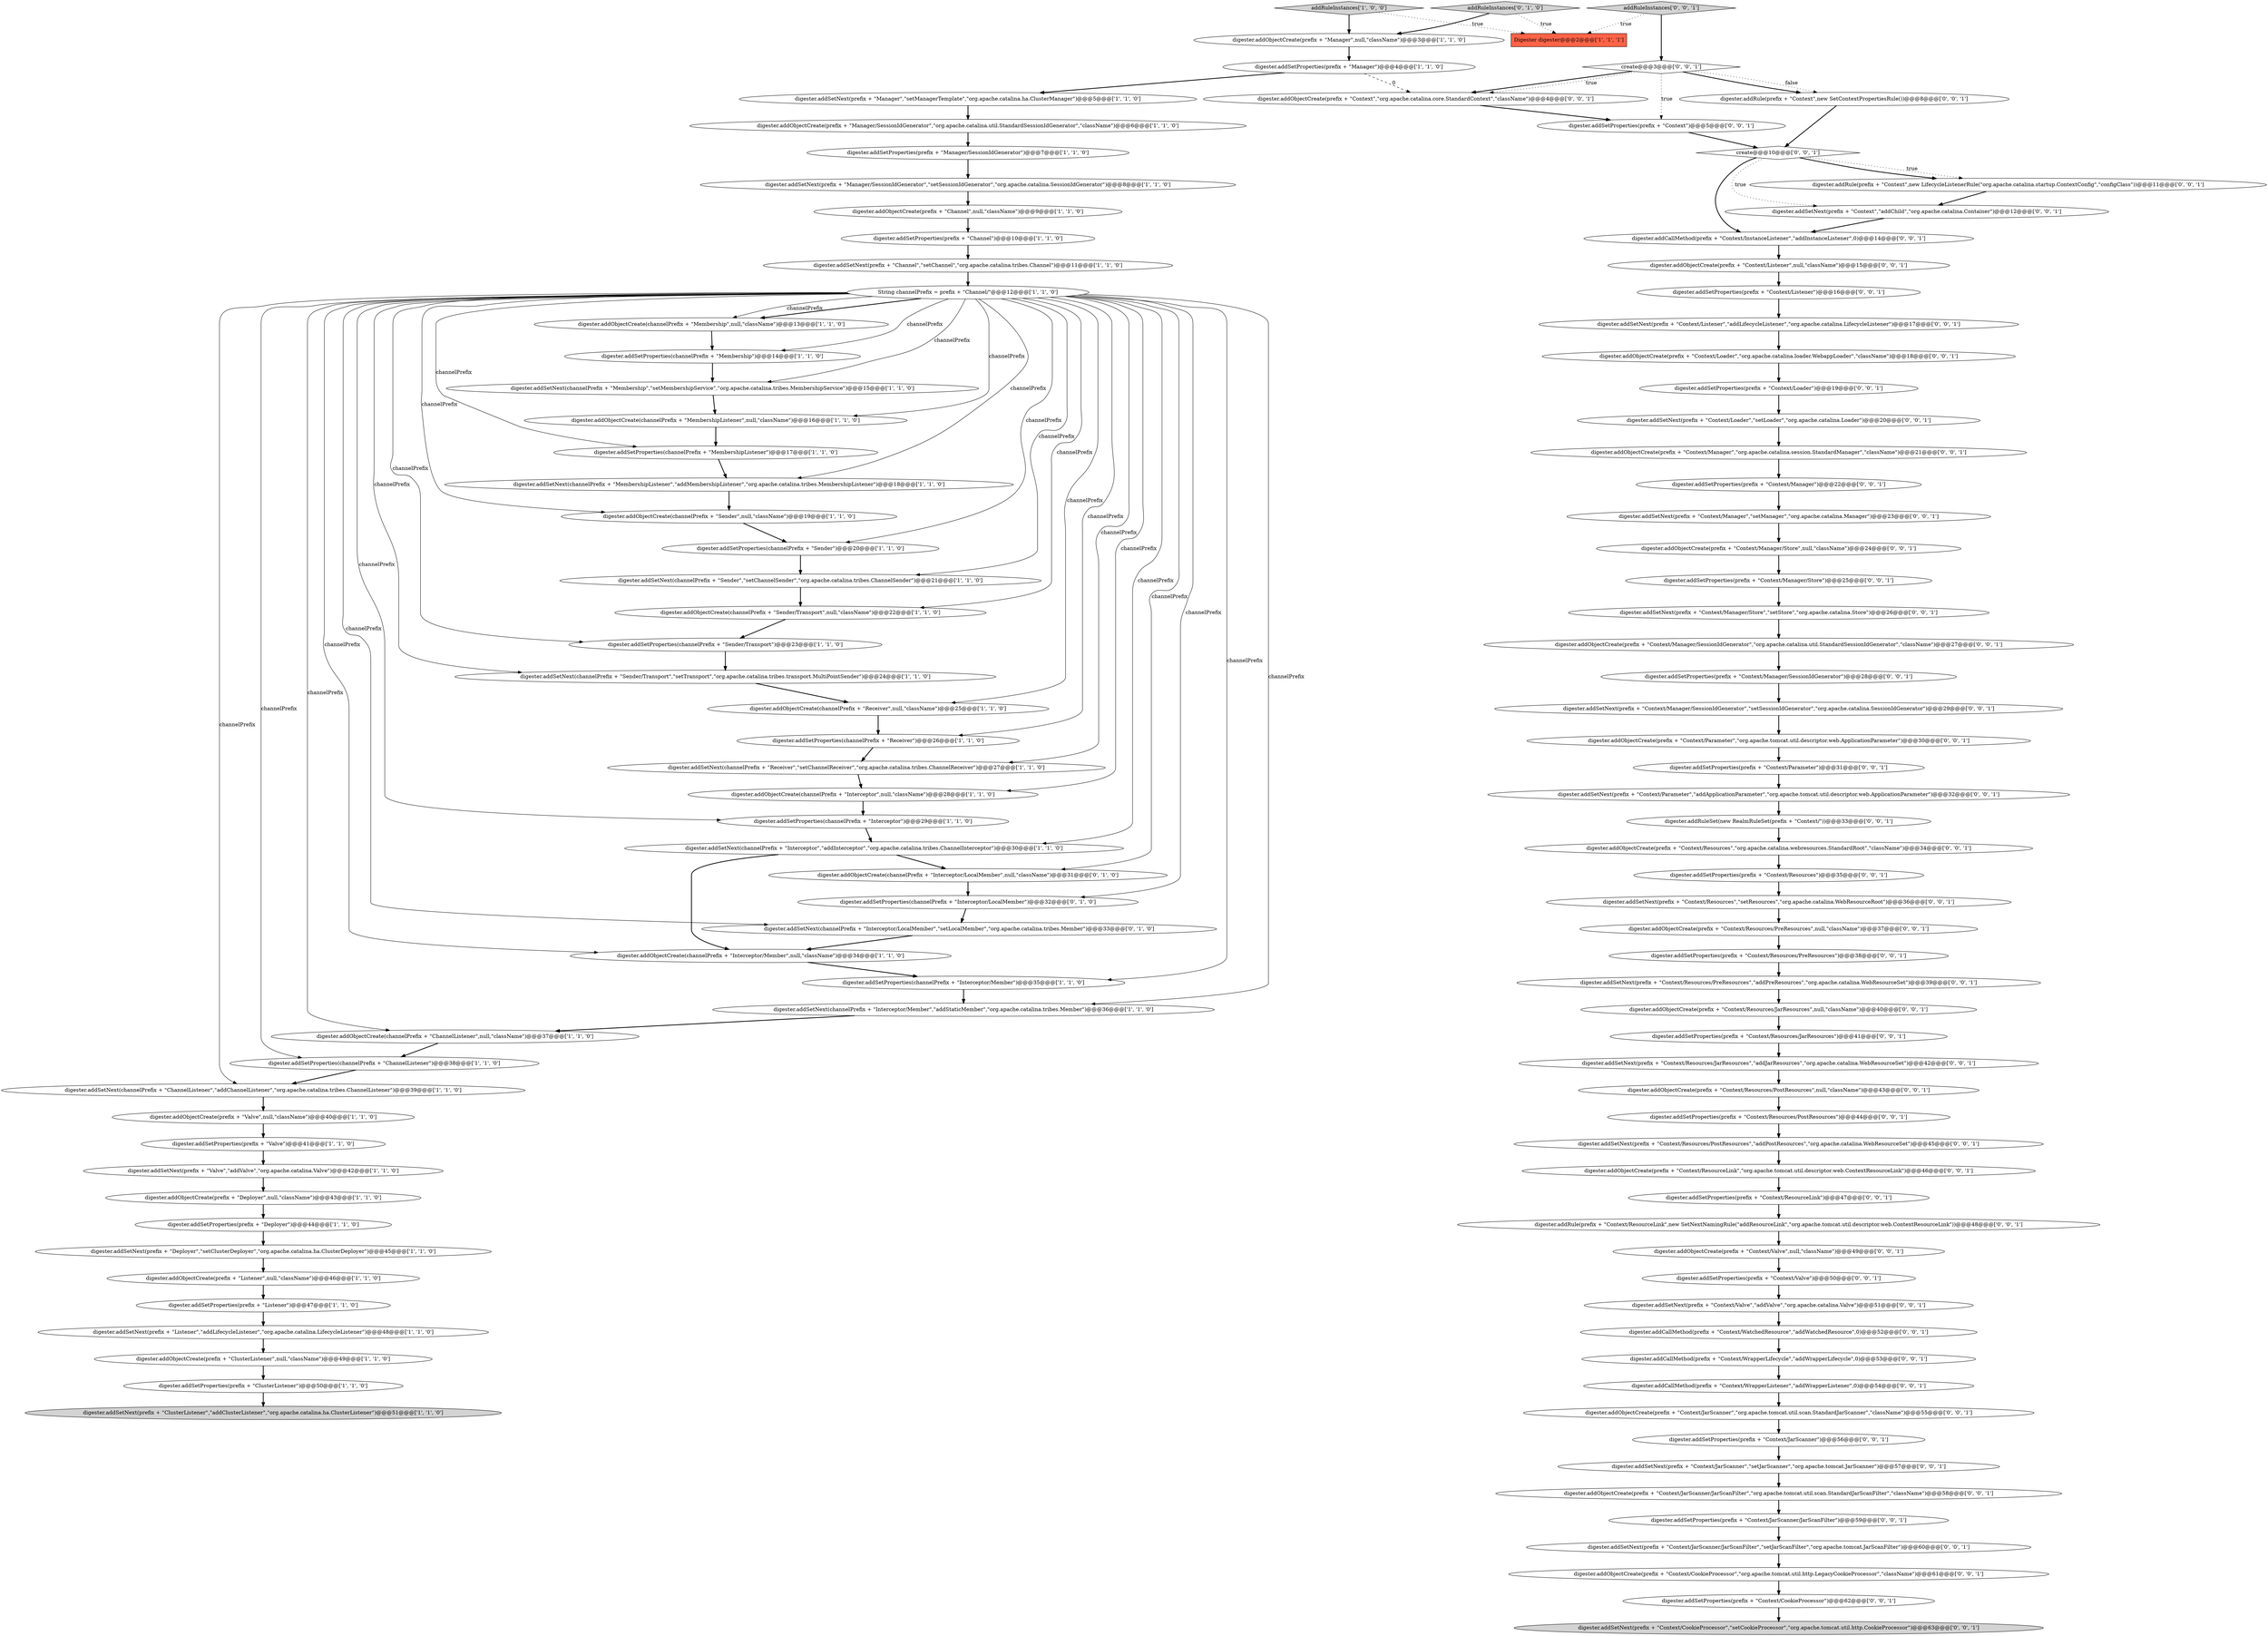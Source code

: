 digraph {
74 [style = filled, label = "digester.addSetProperties(prefix + \"Context/Parameter\")@@@31@@@['0', '0', '1']", fillcolor = white, shape = ellipse image = "AAA0AAABBB3BBB"];
46 [style = filled, label = "digester.addSetNext(channelPrefix + \"Interceptor/Member\",\"addStaticMember\",\"org.apache.catalina.tribes.Member\")@@@36@@@['1', '1', '0']", fillcolor = white, shape = ellipse image = "AAA0AAABBB1BBB"];
50 [style = filled, label = "addRuleInstances['0', '1', '0']", fillcolor = lightgray, shape = diamond image = "AAA0AAABBB2BBB"];
94 [style = filled, label = "digester.addSetProperties(prefix + \"Context/Loader\")@@@19@@@['0', '0', '1']", fillcolor = white, shape = ellipse image = "AAA0AAABBB3BBB"];
65 [style = filled, label = "digester.addObjectCreate(prefix + \"Context/Manager\",\"org.apache.catalina.session.StandardManager\",\"className\")@@@21@@@['0', '0', '1']", fillcolor = white, shape = ellipse image = "AAA0AAABBB3BBB"];
9 [style = filled, label = "digester.addSetNext(channelPrefix + \"Sender/Transport\",\"setTransport\",\"org.apache.catalina.tribes.transport.MultiPointSender\")@@@24@@@['1', '1', '0']", fillcolor = white, shape = ellipse image = "AAA0AAABBB1BBB"];
105 [style = filled, label = "digester.addCallMethod(prefix + \"Context/WatchedResource\",\"addWatchedResource\",0)@@@52@@@['0', '0', '1']", fillcolor = white, shape = ellipse image = "AAA0AAABBB3BBB"];
45 [style = filled, label = "digester.addObjectCreate(channelPrefix + \"Sender/Transport\",null,\"className\")@@@22@@@['1', '1', '0']", fillcolor = white, shape = ellipse image = "AAA0AAABBB1BBB"];
91 [style = filled, label = "digester.addSetNext(prefix + \"Context/Valve\",\"addValve\",\"org.apache.catalina.Valve\")@@@51@@@['0', '0', '1']", fillcolor = white, shape = ellipse image = "AAA0AAABBB3BBB"];
69 [style = filled, label = "digester.addSetProperties(prefix + \"Context/Manager/Store\")@@@25@@@['0', '0', '1']", fillcolor = white, shape = ellipse image = "AAA0AAABBB3BBB"];
98 [style = filled, label = "digester.addObjectCreate(prefix + \"Context/Listener\",null,\"className\")@@@15@@@['0', '0', '1']", fillcolor = white, shape = ellipse image = "AAA0AAABBB3BBB"];
101 [style = filled, label = "digester.addSetNext(prefix + \"Context/JarScanner\",\"setJarScanner\",\"org.apache.tomcat.JarScanner\")@@@57@@@['0', '0', '1']", fillcolor = white, shape = ellipse image = "AAA0AAABBB3BBB"];
68 [style = filled, label = "digester.addSetProperties(prefix + \"Context/Manager\")@@@22@@@['0', '0', '1']", fillcolor = white, shape = ellipse image = "AAA0AAABBB3BBB"];
42 [style = filled, label = "digester.addSetProperties(channelPrefix + \"Interceptor\")@@@29@@@['1', '1', '0']", fillcolor = white, shape = ellipse image = "AAA0AAABBB1BBB"];
61 [style = filled, label = "digester.addObjectCreate(prefix + \"Context/Resources\",\"org.apache.catalina.webresources.StandardRoot\",\"className\")@@@34@@@['0', '0', '1']", fillcolor = white, shape = ellipse image = "AAA0AAABBB3BBB"];
70 [style = filled, label = "digester.addSetNext(prefix + \"Context/Loader\",\"setLoader\",\"org.apache.catalina.Loader\")@@@20@@@['0', '0', '1']", fillcolor = white, shape = ellipse image = "AAA0AAABBB3BBB"];
55 [style = filled, label = "digester.addObjectCreate(prefix + \"Context/Valve\",null,\"className\")@@@49@@@['0', '0', '1']", fillcolor = white, shape = ellipse image = "AAA0AAABBB3BBB"];
67 [style = filled, label = "digester.addCallMethod(prefix + \"Context/InstanceListener\",\"addInstanceListener\",0)@@@14@@@['0', '0', '1']", fillcolor = white, shape = ellipse image = "AAA0AAABBB3BBB"];
35 [style = filled, label = "digester.addObjectCreate(prefix + \"ClusterListener\",null,\"className\")@@@49@@@['1', '1', '0']", fillcolor = white, shape = ellipse image = "AAA0AAABBB1BBB"];
54 [style = filled, label = "digester.addSetNext(prefix + \"Context/JarScanner/JarScanFilter\",\"setJarScanFilter\",\"org.apache.tomcat.JarScanFilter\")@@@60@@@['0', '0', '1']", fillcolor = white, shape = ellipse image = "AAA0AAABBB3BBB"];
40 [style = filled, label = "digester.addObjectCreate(prefix + \"Deployer\",null,\"className\")@@@43@@@['1', '1', '0']", fillcolor = white, shape = ellipse image = "AAA0AAABBB1BBB"];
32 [style = filled, label = "digester.addSetNext(channelPrefix + \"MembershipListener\",\"addMembershipListener\",\"org.apache.catalina.tribes.MembershipListener\")@@@18@@@['1', '1', '0']", fillcolor = white, shape = ellipse image = "AAA0AAABBB1BBB"];
52 [style = filled, label = "digester.addSetNext(prefix + \"Context/Manager\",\"setManager\",\"org.apache.catalina.Manager\")@@@23@@@['0', '0', '1']", fillcolor = white, shape = ellipse image = "AAA0AAABBB3BBB"];
37 [style = filled, label = "Digester digester@@@2@@@['1', '1', '1']", fillcolor = tomato, shape = box image = "AAA0AAABBB1BBB"];
60 [style = filled, label = "digester.addObjectCreate(prefix + \"Context/Parameter\",\"org.apache.tomcat.util.descriptor.web.ApplicationParameter\")@@@30@@@['0', '0', '1']", fillcolor = white, shape = ellipse image = "AAA0AAABBB3BBB"];
23 [style = filled, label = "digester.addSetNext(channelPrefix + \"Receiver\",\"setChannelReceiver\",\"org.apache.catalina.tribes.ChannelReceiver\")@@@27@@@['1', '1', '0']", fillcolor = white, shape = ellipse image = "AAA0AAABBB1BBB"];
16 [style = filled, label = "digester.addObjectCreate(channelPrefix + \"Receiver\",null,\"className\")@@@25@@@['1', '1', '0']", fillcolor = white, shape = ellipse image = "AAA0AAABBB1BBB"];
8 [style = filled, label = "String channelPrefix = prefix + \"Channel/\"@@@12@@@['1', '1', '0']", fillcolor = white, shape = ellipse image = "AAA0AAABBB1BBB"];
13 [style = filled, label = "digester.addSetProperties(prefix + \"Channel\")@@@10@@@['1', '1', '0']", fillcolor = white, shape = ellipse image = "AAA0AAABBB1BBB"];
26 [style = filled, label = "digester.addSetProperties(channelPrefix + \"ChannelListener\")@@@38@@@['1', '1', '0']", fillcolor = white, shape = ellipse image = "AAA0AAABBB1BBB"];
77 [style = filled, label = "digester.addObjectCreate(prefix + \"Context/Manager/Store\",null,\"className\")@@@24@@@['0', '0', '1']", fillcolor = white, shape = ellipse image = "AAA0AAABBB3BBB"];
0 [style = filled, label = "digester.addSetProperties(channelPrefix + \"MembershipListener\")@@@17@@@['1', '1', '0']", fillcolor = white, shape = ellipse image = "AAA0AAABBB1BBB"];
34 [style = filled, label = "digester.addObjectCreate(prefix + \"Listener\",null,\"className\")@@@46@@@['1', '1', '0']", fillcolor = white, shape = ellipse image = "AAA0AAABBB1BBB"];
92 [style = filled, label = "digester.addSetNext(prefix + \"Context/Listener\",\"addLifecycleListener\",\"org.apache.catalina.LifecycleListener\")@@@17@@@['0', '0', '1']", fillcolor = white, shape = ellipse image = "AAA0AAABBB3BBB"];
85 [style = filled, label = "digester.addSetNext(prefix + \"Context/CookieProcessor\",\"setCookieProcessor\",\"org.apache.tomcat.util.http.CookieProcessor\")@@@63@@@['0', '0', '1']", fillcolor = lightgray, shape = ellipse image = "AAA0AAABBB3BBB"];
88 [style = filled, label = "digester.addSetProperties(prefix + \"Context/Manager/SessionIdGenerator\")@@@28@@@['0', '0', '1']", fillcolor = white, shape = ellipse image = "AAA0AAABBB3BBB"];
109 [style = filled, label = "digester.addObjectCreate(prefix + \"Context/JarScanner\",\"org.apache.tomcat.util.scan.StandardJarScanner\",\"className\")@@@55@@@['0', '0', '1']", fillcolor = white, shape = ellipse image = "AAA0AAABBB3BBB"];
84 [style = filled, label = "digester.addSetNext(prefix + \"Context/Resources/PreResources\",\"addPreResources\",\"org.apache.catalina.WebResourceSet\")@@@39@@@['0', '0', '1']", fillcolor = white, shape = ellipse image = "AAA0AAABBB3BBB"];
41 [style = filled, label = "digester.addSetProperties(channelPrefix + \"Membership\")@@@14@@@['1', '1', '0']", fillcolor = white, shape = ellipse image = "AAA0AAABBB1BBB"];
87 [style = filled, label = "digester.addRule(prefix + \"Context/ResourceLink\",new SetNextNamingRule(\"addResourceLink\",\"org.apache.tomcat.util.descriptor.web.ContextResourceLink\"))@@@48@@@['0', '0', '1']", fillcolor = white, shape = ellipse image = "AAA0AAABBB3BBB"];
71 [style = filled, label = "digester.addObjectCreate(prefix + \"Context/Resources/PostResources\",null,\"className\")@@@43@@@['0', '0', '1']", fillcolor = white, shape = ellipse image = "AAA0AAABBB3BBB"];
33 [style = filled, label = "digester.addSetNext(channelPrefix + \"Sender\",\"setChannelSender\",\"org.apache.catalina.tribes.ChannelSender\")@@@21@@@['1', '1', '0']", fillcolor = white, shape = ellipse image = "AAA0AAABBB1BBB"];
64 [style = filled, label = "digester.addSetNext(prefix + \"Context\",\"addChild\",\"org.apache.catalina.Container\")@@@12@@@['0', '0', '1']", fillcolor = white, shape = ellipse image = "AAA0AAABBB3BBB"];
106 [style = filled, label = "digester.addCallMethod(prefix + \"Context/WrapperListener\",\"addWrapperListener\",0)@@@54@@@['0', '0', '1']", fillcolor = white, shape = ellipse image = "AAA0AAABBB3BBB"];
29 [style = filled, label = "digester.addSetProperties(prefix + \"Manager\")@@@4@@@['1', '1', '0']", fillcolor = white, shape = ellipse image = "AAA0AAABBB1BBB"];
12 [style = filled, label = "digester.addSetProperties(prefix + \"Manager/SessionIdGenerator\")@@@7@@@['1', '1', '0']", fillcolor = white, shape = ellipse image = "AAA0AAABBB1BBB"];
21 [style = filled, label = "digester.addObjectCreate(channelPrefix + \"Interceptor/Member\",null,\"className\")@@@34@@@['1', '1', '0']", fillcolor = white, shape = ellipse image = "AAA0AAABBB1BBB"];
18 [style = filled, label = "digester.addSetNext(prefix + \"ClusterListener\",\"addClusterListener\",\"org.apache.catalina.ha.ClusterListener\")@@@51@@@['1', '1', '0']", fillcolor = lightgray, shape = ellipse image = "AAA0AAABBB1BBB"];
63 [style = filled, label = "digester.addObjectCreate(prefix + \"Context/JarScanner/JarScanFilter\",\"org.apache.tomcat.util.scan.StandardJarScanFilter\",\"className\")@@@58@@@['0', '0', '1']", fillcolor = white, shape = ellipse image = "AAA0AAABBB3BBB"];
103 [style = filled, label = "digester.addSetProperties(prefix + \"Context/Valve\")@@@50@@@['0', '0', '1']", fillcolor = white, shape = ellipse image = "AAA0AAABBB3BBB"];
73 [style = filled, label = "digester.addObjectCreate(prefix + \"Context/ResourceLink\",\"org.apache.tomcat.util.descriptor.web.ContextResourceLink\")@@@46@@@['0', '0', '1']", fillcolor = white, shape = ellipse image = "AAA0AAABBB3BBB"];
7 [style = filled, label = "digester.addObjectCreate(prefix + \"Valve\",null,\"className\")@@@40@@@['1', '1', '0']", fillcolor = white, shape = ellipse image = "AAA0AAABBB1BBB"];
17 [style = filled, label = "digester.addSetProperties(prefix + \"Listener\")@@@47@@@['1', '1', '0']", fillcolor = white, shape = ellipse image = "AAA0AAABBB1BBB"];
53 [style = filled, label = "digester.addObjectCreate(prefix + \"Context/Manager/SessionIdGenerator\",\"org.apache.catalina.util.StandardSessionIdGenerator\",\"className\")@@@27@@@['0', '0', '1']", fillcolor = white, shape = ellipse image = "AAA0AAABBB3BBB"];
108 [style = filled, label = "digester.addObjectCreate(prefix + \"Context/Loader\",\"org.apache.catalina.loader.WebappLoader\",\"className\")@@@18@@@['0', '0', '1']", fillcolor = white, shape = ellipse image = "AAA0AAABBB3BBB"];
31 [style = filled, label = "digester.addSetNext(channelPrefix + \"Membership\",\"setMembershipService\",\"org.apache.catalina.tribes.MembershipService\")@@@15@@@['1', '1', '0']", fillcolor = white, shape = ellipse image = "AAA0AAABBB1BBB"];
28 [style = filled, label = "digester.addSetProperties(channelPrefix + \"Interceptor/Member\")@@@35@@@['1', '1', '0']", fillcolor = white, shape = ellipse image = "AAA0AAABBB1BBB"];
49 [style = filled, label = "digester.addSetNext(channelPrefix + \"Interceptor/LocalMember\",\"setLocalMember\",\"org.apache.catalina.tribes.Member\")@@@33@@@['0', '1', '0']", fillcolor = white, shape = ellipse image = "AAA1AAABBB2BBB"];
82 [style = filled, label = "digester.addSetNext(prefix + \"Context/Resources/JarResources\",\"addJarResources\",\"org.apache.catalina.WebResourceSet\")@@@42@@@['0', '0', '1']", fillcolor = white, shape = ellipse image = "AAA0AAABBB3BBB"];
22 [style = filled, label = "digester.addSetNext(prefix + \"Listener\",\"addLifecycleListener\",\"org.apache.catalina.LifecycleListener\")@@@48@@@['1', '1', '0']", fillcolor = white, shape = ellipse image = "AAA0AAABBB1BBB"];
27 [style = filled, label = "digester.addSetNext(prefix + \"Deployer\",\"setClusterDeployer\",\"org.apache.catalina.ha.ClusterDeployer\")@@@45@@@['1', '1', '0']", fillcolor = white, shape = ellipse image = "AAA0AAABBB1BBB"];
47 [style = filled, label = "digester.addObjectCreate(channelPrefix + \"ChannelListener\",null,\"className\")@@@37@@@['1', '1', '0']", fillcolor = white, shape = ellipse image = "AAA0AAABBB1BBB"];
51 [style = filled, label = "digester.addSetProperties(channelPrefix + \"Interceptor/LocalMember\")@@@32@@@['0', '1', '0']", fillcolor = white, shape = ellipse image = "AAA1AAABBB2BBB"];
62 [style = filled, label = "digester.addSetProperties(prefix + \"Context/Resources/JarResources\")@@@41@@@['0', '0', '1']", fillcolor = white, shape = ellipse image = "AAA0AAABBB3BBB"];
36 [style = filled, label = "digester.addSetProperties(channelPrefix + \"Sender/Transport\")@@@23@@@['1', '1', '0']", fillcolor = white, shape = ellipse image = "AAA0AAABBB1BBB"];
43 [style = filled, label = "digester.addSetNext(channelPrefix + \"ChannelListener\",\"addChannelListener\",\"org.apache.catalina.tribes.ChannelListener\")@@@39@@@['1', '1', '0']", fillcolor = white, shape = ellipse image = "AAA0AAABBB1BBB"];
3 [style = filled, label = "digester.addObjectCreate(channelPrefix + \"Membership\",null,\"className\")@@@13@@@['1', '1', '0']", fillcolor = white, shape = ellipse image = "AAA0AAABBB1BBB"];
59 [style = filled, label = "digester.addSetProperties(prefix + \"Context\")@@@5@@@['0', '0', '1']", fillcolor = white, shape = ellipse image = "AAA0AAABBB3BBB"];
5 [style = filled, label = "digester.addObjectCreate(channelPrefix + \"MembershipListener\",null,\"className\")@@@16@@@['1', '1', '0']", fillcolor = white, shape = ellipse image = "AAA0AAABBB1BBB"];
80 [style = filled, label = "digester.addSetNext(prefix + \"Context/Manager/SessionIdGenerator\",\"setSessionIdGenerator\",\"org.apache.catalina.SessionIdGenerator\")@@@29@@@['0', '0', '1']", fillcolor = white, shape = ellipse image = "AAA0AAABBB3BBB"];
39 [style = filled, label = "digester.addSetProperties(prefix + \"Valve\")@@@41@@@['1', '1', '0']", fillcolor = white, shape = ellipse image = "AAA0AAABBB1BBB"];
2 [style = filled, label = "digester.addSetNext(prefix + \"Channel\",\"setChannel\",\"org.apache.catalina.tribes.Channel\")@@@11@@@['1', '1', '0']", fillcolor = white, shape = ellipse image = "AAA0AAABBB1BBB"];
24 [style = filled, label = "digester.addSetProperties(channelPrefix + \"Receiver\")@@@26@@@['1', '1', '0']", fillcolor = white, shape = ellipse image = "AAA0AAABBB1BBB"];
56 [style = filled, label = "digester.addSetProperties(prefix + \"Context/Resources/PostResources\")@@@44@@@['0', '0', '1']", fillcolor = white, shape = ellipse image = "AAA0AAABBB3BBB"];
48 [style = filled, label = "digester.addObjectCreate(channelPrefix + \"Interceptor/LocalMember\",null,\"className\")@@@31@@@['0', '1', '0']", fillcolor = white, shape = ellipse image = "AAA1AAABBB2BBB"];
10 [style = filled, label = "digester.addObjectCreate(channelPrefix + \"Interceptor\",null,\"className\")@@@28@@@['1', '1', '0']", fillcolor = white, shape = ellipse image = "AAA0AAABBB1BBB"];
11 [style = filled, label = "digester.addSetProperties(prefix + \"ClusterListener\")@@@50@@@['1', '1', '0']", fillcolor = white, shape = ellipse image = "AAA0AAABBB1BBB"];
75 [style = filled, label = "digester.addSetProperties(prefix + \"Context/CookieProcessor\")@@@62@@@['0', '0', '1']", fillcolor = white, shape = ellipse image = "AAA0AAABBB3BBB"];
89 [style = filled, label = "digester.addCallMethod(prefix + \"Context/WrapperLifecycle\",\"addWrapperLifecycle\",0)@@@53@@@['0', '0', '1']", fillcolor = white, shape = ellipse image = "AAA0AAABBB3BBB"];
44 [style = filled, label = "digester.addObjectCreate(prefix + \"Manager/SessionIdGenerator\",\"org.apache.catalina.util.StandardSessionIdGenerator\",\"className\")@@@6@@@['1', '1', '0']", fillcolor = white, shape = ellipse image = "AAA0AAABBB1BBB"];
104 [style = filled, label = "digester.addRule(prefix + \"Context\",new SetContextPropertiesRule())@@@8@@@['0', '0', '1']", fillcolor = white, shape = ellipse image = "AAA0AAABBB3BBB"];
76 [style = filled, label = "digester.addObjectCreate(prefix + \"Context\",\"org.apache.catalina.core.StandardContext\",\"className\")@@@4@@@['0', '0', '1']", fillcolor = white, shape = ellipse image = "AAA0AAABBB3BBB"];
83 [style = filled, label = "digester.addSetNext(prefix + \"Context/Resources\",\"setResources\",\"org.apache.catalina.WebResourceRoot\")@@@36@@@['0', '0', '1']", fillcolor = white, shape = ellipse image = "AAA0AAABBB3BBB"];
58 [style = filled, label = "digester.addObjectCreate(prefix + \"Context/CookieProcessor\",\"org.apache.tomcat.util.http.LegacyCookieProcessor\",\"className\")@@@61@@@['0', '0', '1']", fillcolor = white, shape = ellipse image = "AAA0AAABBB3BBB"];
19 [style = filled, label = "digester.addSetNext(prefix + \"Valve\",\"addValve\",\"org.apache.catalina.Valve\")@@@42@@@['1', '1', '0']", fillcolor = white, shape = ellipse image = "AAA0AAABBB1BBB"];
99 [style = filled, label = "digester.addSetProperties(prefix + \"Context/Listener\")@@@16@@@['0', '0', '1']", fillcolor = white, shape = ellipse image = "AAA0AAABBB3BBB"];
72 [style = filled, label = "create@@@10@@@['0', '0', '1']", fillcolor = white, shape = diamond image = "AAA0AAABBB3BBB"];
66 [style = filled, label = "digester.addRuleSet(new RealmRuleSet(prefix + \"Context/\"))@@@33@@@['0', '0', '1']", fillcolor = white, shape = ellipse image = "AAA0AAABBB3BBB"];
93 [style = filled, label = "digester.addSetProperties(prefix + \"Context/JarScanner/JarScanFilter\")@@@59@@@['0', '0', '1']", fillcolor = white, shape = ellipse image = "AAA0AAABBB3BBB"];
57 [style = filled, label = "digester.addSetProperties(prefix + \"Context/Resources\")@@@35@@@['0', '0', '1']", fillcolor = white, shape = ellipse image = "AAA0AAABBB3BBB"];
90 [style = filled, label = "digester.addObjectCreate(prefix + \"Context/Resources/JarResources\",null,\"className\")@@@40@@@['0', '0', '1']", fillcolor = white, shape = ellipse image = "AAA0AAABBB3BBB"];
102 [style = filled, label = "digester.addObjectCreate(prefix + \"Context/Resources/PreResources\",null,\"className\")@@@37@@@['0', '0', '1']", fillcolor = white, shape = ellipse image = "AAA0AAABBB3BBB"];
107 [style = filled, label = "digester.addSetProperties(prefix + \"Context/JarScanner\")@@@56@@@['0', '0', '1']", fillcolor = white, shape = ellipse image = "AAA0AAABBB3BBB"];
38 [style = filled, label = "digester.addObjectCreate(prefix + \"Manager\",null,\"className\")@@@3@@@['1', '1', '0']", fillcolor = white, shape = ellipse image = "AAA0AAABBB1BBB"];
20 [style = filled, label = "addRuleInstances['1', '0', '0']", fillcolor = lightgray, shape = diamond image = "AAA0AAABBB1BBB"];
96 [style = filled, label = "addRuleInstances['0', '0', '1']", fillcolor = lightgray, shape = diamond image = "AAA0AAABBB3BBB"];
100 [style = filled, label = "digester.addRule(prefix + \"Context\",new LifecycleListenerRule(\"org.apache.catalina.startup.ContextConfig\",\"configClass\"))@@@11@@@['0', '0', '1']", fillcolor = white, shape = ellipse image = "AAA0AAABBB3BBB"];
1 [style = filled, label = "digester.addSetProperties(prefix + \"Deployer\")@@@44@@@['1', '1', '0']", fillcolor = white, shape = ellipse image = "AAA0AAABBB1BBB"];
97 [style = filled, label = "digester.addSetProperties(prefix + \"Context/Resources/PreResources\")@@@38@@@['0', '0', '1']", fillcolor = white, shape = ellipse image = "AAA0AAABBB3BBB"];
6 [style = filled, label = "digester.addObjectCreate(channelPrefix + \"Sender\",null,\"className\")@@@19@@@['1', '1', '0']", fillcolor = white, shape = ellipse image = "AAA0AAABBB1BBB"];
79 [style = filled, label = "digester.addSetProperties(prefix + \"Context/ResourceLink\")@@@47@@@['0', '0', '1']", fillcolor = white, shape = ellipse image = "AAA0AAABBB3BBB"];
15 [style = filled, label = "digester.addSetNext(prefix + \"Manager/SessionIdGenerator\",\"setSessionIdGenerator\",\"org.apache.catalina.SessionIdGenerator\")@@@8@@@['1', '1', '0']", fillcolor = white, shape = ellipse image = "AAA0AAABBB1BBB"];
78 [style = filled, label = "digester.addSetNext(prefix + \"Context/Manager/Store\",\"setStore\",\"org.apache.catalina.Store\")@@@26@@@['0', '0', '1']", fillcolor = white, shape = ellipse image = "AAA0AAABBB3BBB"];
14 [style = filled, label = "digester.addSetNext(channelPrefix + \"Interceptor\",\"addInterceptor\",\"org.apache.catalina.tribes.ChannelInterceptor\")@@@30@@@['1', '1', '0']", fillcolor = white, shape = ellipse image = "AAA0AAABBB1BBB"];
81 [style = filled, label = "digester.addSetNext(prefix + \"Context/Resources/PostResources\",\"addPostResources\",\"org.apache.catalina.WebResourceSet\")@@@45@@@['0', '0', '1']", fillcolor = white, shape = ellipse image = "AAA0AAABBB3BBB"];
30 [style = filled, label = "digester.addSetNext(prefix + \"Manager\",\"setManagerTemplate\",\"org.apache.catalina.ha.ClusterManager\")@@@5@@@['1', '1', '0']", fillcolor = white, shape = ellipse image = "AAA0AAABBB1BBB"];
4 [style = filled, label = "digester.addSetProperties(channelPrefix + \"Sender\")@@@20@@@['1', '1', '0']", fillcolor = white, shape = ellipse image = "AAA0AAABBB1BBB"];
95 [style = filled, label = "digester.addSetNext(prefix + \"Context/Parameter\",\"addApplicationParameter\",\"org.apache.tomcat.util.descriptor.web.ApplicationParameter\")@@@32@@@['0', '0', '1']", fillcolor = white, shape = ellipse image = "AAA0AAABBB3BBB"];
86 [style = filled, label = "create@@@3@@@['0', '0', '1']", fillcolor = white, shape = diamond image = "AAA0AAABBB3BBB"];
25 [style = filled, label = "digester.addObjectCreate(prefix + \"Channel\",null,\"className\")@@@9@@@['1', '1', '0']", fillcolor = white, shape = ellipse image = "AAA0AAABBB1BBB"];
8->41 [style = solid, label="channelPrefix"];
8->28 [style = solid, label="channelPrefix"];
46->47 [style = bold, label=""];
86->59 [style = dotted, label="true"];
23->10 [style = bold, label=""];
8->5 [style = solid, label="channelPrefix"];
70->65 [style = bold, label=""];
8->4 [style = solid, label="channelPrefix"];
54->58 [style = bold, label=""];
62->82 [style = bold, label=""];
86->104 [style = dotted, label="false"];
93->54 [style = bold, label=""];
100->64 [style = bold, label=""];
22->35 [style = bold, label=""];
86->104 [style = bold, label=""];
8->32 [style = solid, label="channelPrefix"];
74->95 [style = bold, label=""];
19->40 [style = bold, label=""];
61->57 [style = bold, label=""];
55->103 [style = bold, label=""];
107->101 [style = bold, label=""];
8->21 [style = solid, label="channelPrefix"];
68->52 [style = bold, label=""];
86->76 [style = bold, label=""];
8->26 [style = solid, label="channelPrefix"];
66->61 [style = bold, label=""];
25->13 [style = bold, label=""];
65->68 [style = bold, label=""];
51->49 [style = bold, label=""];
17->22 [style = bold, label=""];
27->34 [style = bold, label=""];
15->25 [style = bold, label=""];
43->7 [style = bold, label=""];
90->62 [style = bold, label=""];
80->60 [style = bold, label=""];
49->21 [style = bold, label=""];
84->90 [style = bold, label=""];
95->66 [style = bold, label=""];
40->1 [style = bold, label=""];
8->0 [style = solid, label="channelPrefix"];
20->37 [style = dotted, label="true"];
94->70 [style = bold, label=""];
8->9 [style = solid, label="channelPrefix"];
14->21 [style = bold, label=""];
104->72 [style = bold, label=""];
9->16 [style = bold, label=""];
8->31 [style = solid, label="channelPrefix"];
10->42 [style = bold, label=""];
103->91 [style = bold, label=""];
11->18 [style = bold, label=""];
8->42 [style = solid, label="channelPrefix"];
8->49 [style = solid, label="channelPrefix"];
34->17 [style = bold, label=""];
57->83 [style = bold, label=""];
8->3 [style = bold, label=""];
8->45 [style = solid, label="channelPrefix"];
89->106 [style = bold, label=""];
83->102 [style = bold, label=""];
8->33 [style = solid, label="channelPrefix"];
8->43 [style = solid, label="channelPrefix"];
8->47 [style = solid, label="channelPrefix"];
96->86 [style = bold, label=""];
8->46 [style = solid, label="channelPrefix"];
7->39 [style = bold, label=""];
31->5 [style = bold, label=""];
88->80 [style = bold, label=""];
60->74 [style = bold, label=""];
105->89 [style = bold, label=""];
8->14 [style = solid, label="channelPrefix"];
82->71 [style = bold, label=""];
92->108 [style = bold, label=""];
8->6 [style = solid, label="channelPrefix"];
35->11 [style = bold, label=""];
39->19 [style = bold, label=""];
8->10 [style = solid, label="channelPrefix"];
33->45 [style = bold, label=""];
77->69 [style = bold, label=""];
8->24 [style = solid, label="channelPrefix"];
86->76 [style = dotted, label="true"];
79->87 [style = bold, label=""];
64->67 [style = bold, label=""];
69->78 [style = bold, label=""];
6->4 [style = bold, label=""];
63->93 [style = bold, label=""];
50->37 [style = dotted, label="true"];
52->77 [style = bold, label=""];
72->100 [style = dotted, label="true"];
72->67 [style = bold, label=""];
1->27 [style = bold, label=""];
41->31 [style = bold, label=""];
2->8 [style = bold, label=""];
47->26 [style = bold, label=""];
108->94 [style = bold, label=""];
109->107 [style = bold, label=""];
8->23 [style = solid, label="channelPrefix"];
99->92 [style = bold, label=""];
14->48 [style = bold, label=""];
81->73 [style = bold, label=""];
4->33 [style = bold, label=""];
8->3 [style = solid, label="channelPrefix"];
32->6 [style = bold, label=""];
53->88 [style = bold, label=""];
59->72 [style = bold, label=""];
87->55 [style = bold, label=""];
42->14 [style = bold, label=""];
58->75 [style = bold, label=""];
98->99 [style = bold, label=""];
26->43 [style = bold, label=""];
91->105 [style = bold, label=""];
29->30 [style = bold, label=""];
44->12 [style = bold, label=""];
16->24 [style = bold, label=""];
50->38 [style = bold, label=""];
0->32 [style = bold, label=""];
24->23 [style = bold, label=""];
78->53 [style = bold, label=""];
48->51 [style = bold, label=""];
75->85 [style = bold, label=""];
67->98 [style = bold, label=""];
56->81 [style = bold, label=""];
72->64 [style = dotted, label="true"];
12->15 [style = bold, label=""];
8->36 [style = solid, label="channelPrefix"];
96->37 [style = dotted, label="true"];
38->29 [style = bold, label=""];
29->76 [style = dashed, label="0"];
102->97 [style = bold, label=""];
8->16 [style = solid, label="channelPrefix"];
71->56 [style = bold, label=""];
45->36 [style = bold, label=""];
36->9 [style = bold, label=""];
106->109 [style = bold, label=""];
8->48 [style = solid, label="channelPrefix"];
5->0 [style = bold, label=""];
28->46 [style = bold, label=""];
97->84 [style = bold, label=""];
3->41 [style = bold, label=""];
20->38 [style = bold, label=""];
76->59 [style = bold, label=""];
72->100 [style = bold, label=""];
101->63 [style = bold, label=""];
13->2 [style = bold, label=""];
30->44 [style = bold, label=""];
73->79 [style = bold, label=""];
8->51 [style = solid, label="channelPrefix"];
21->28 [style = bold, label=""];
}

